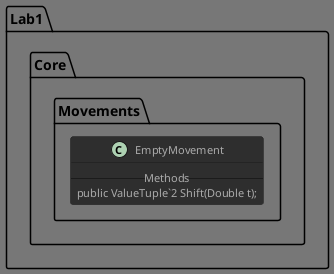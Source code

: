 @startuml Movements

!theme reddress-darkblue

'CLASSES

class Lab1.Core.Movements.EmptyMovement
{
    -- Methods --
    public ValueTuple`2 Shift(Double t);
}

'CLASSES DEPENDECIES

@enduml